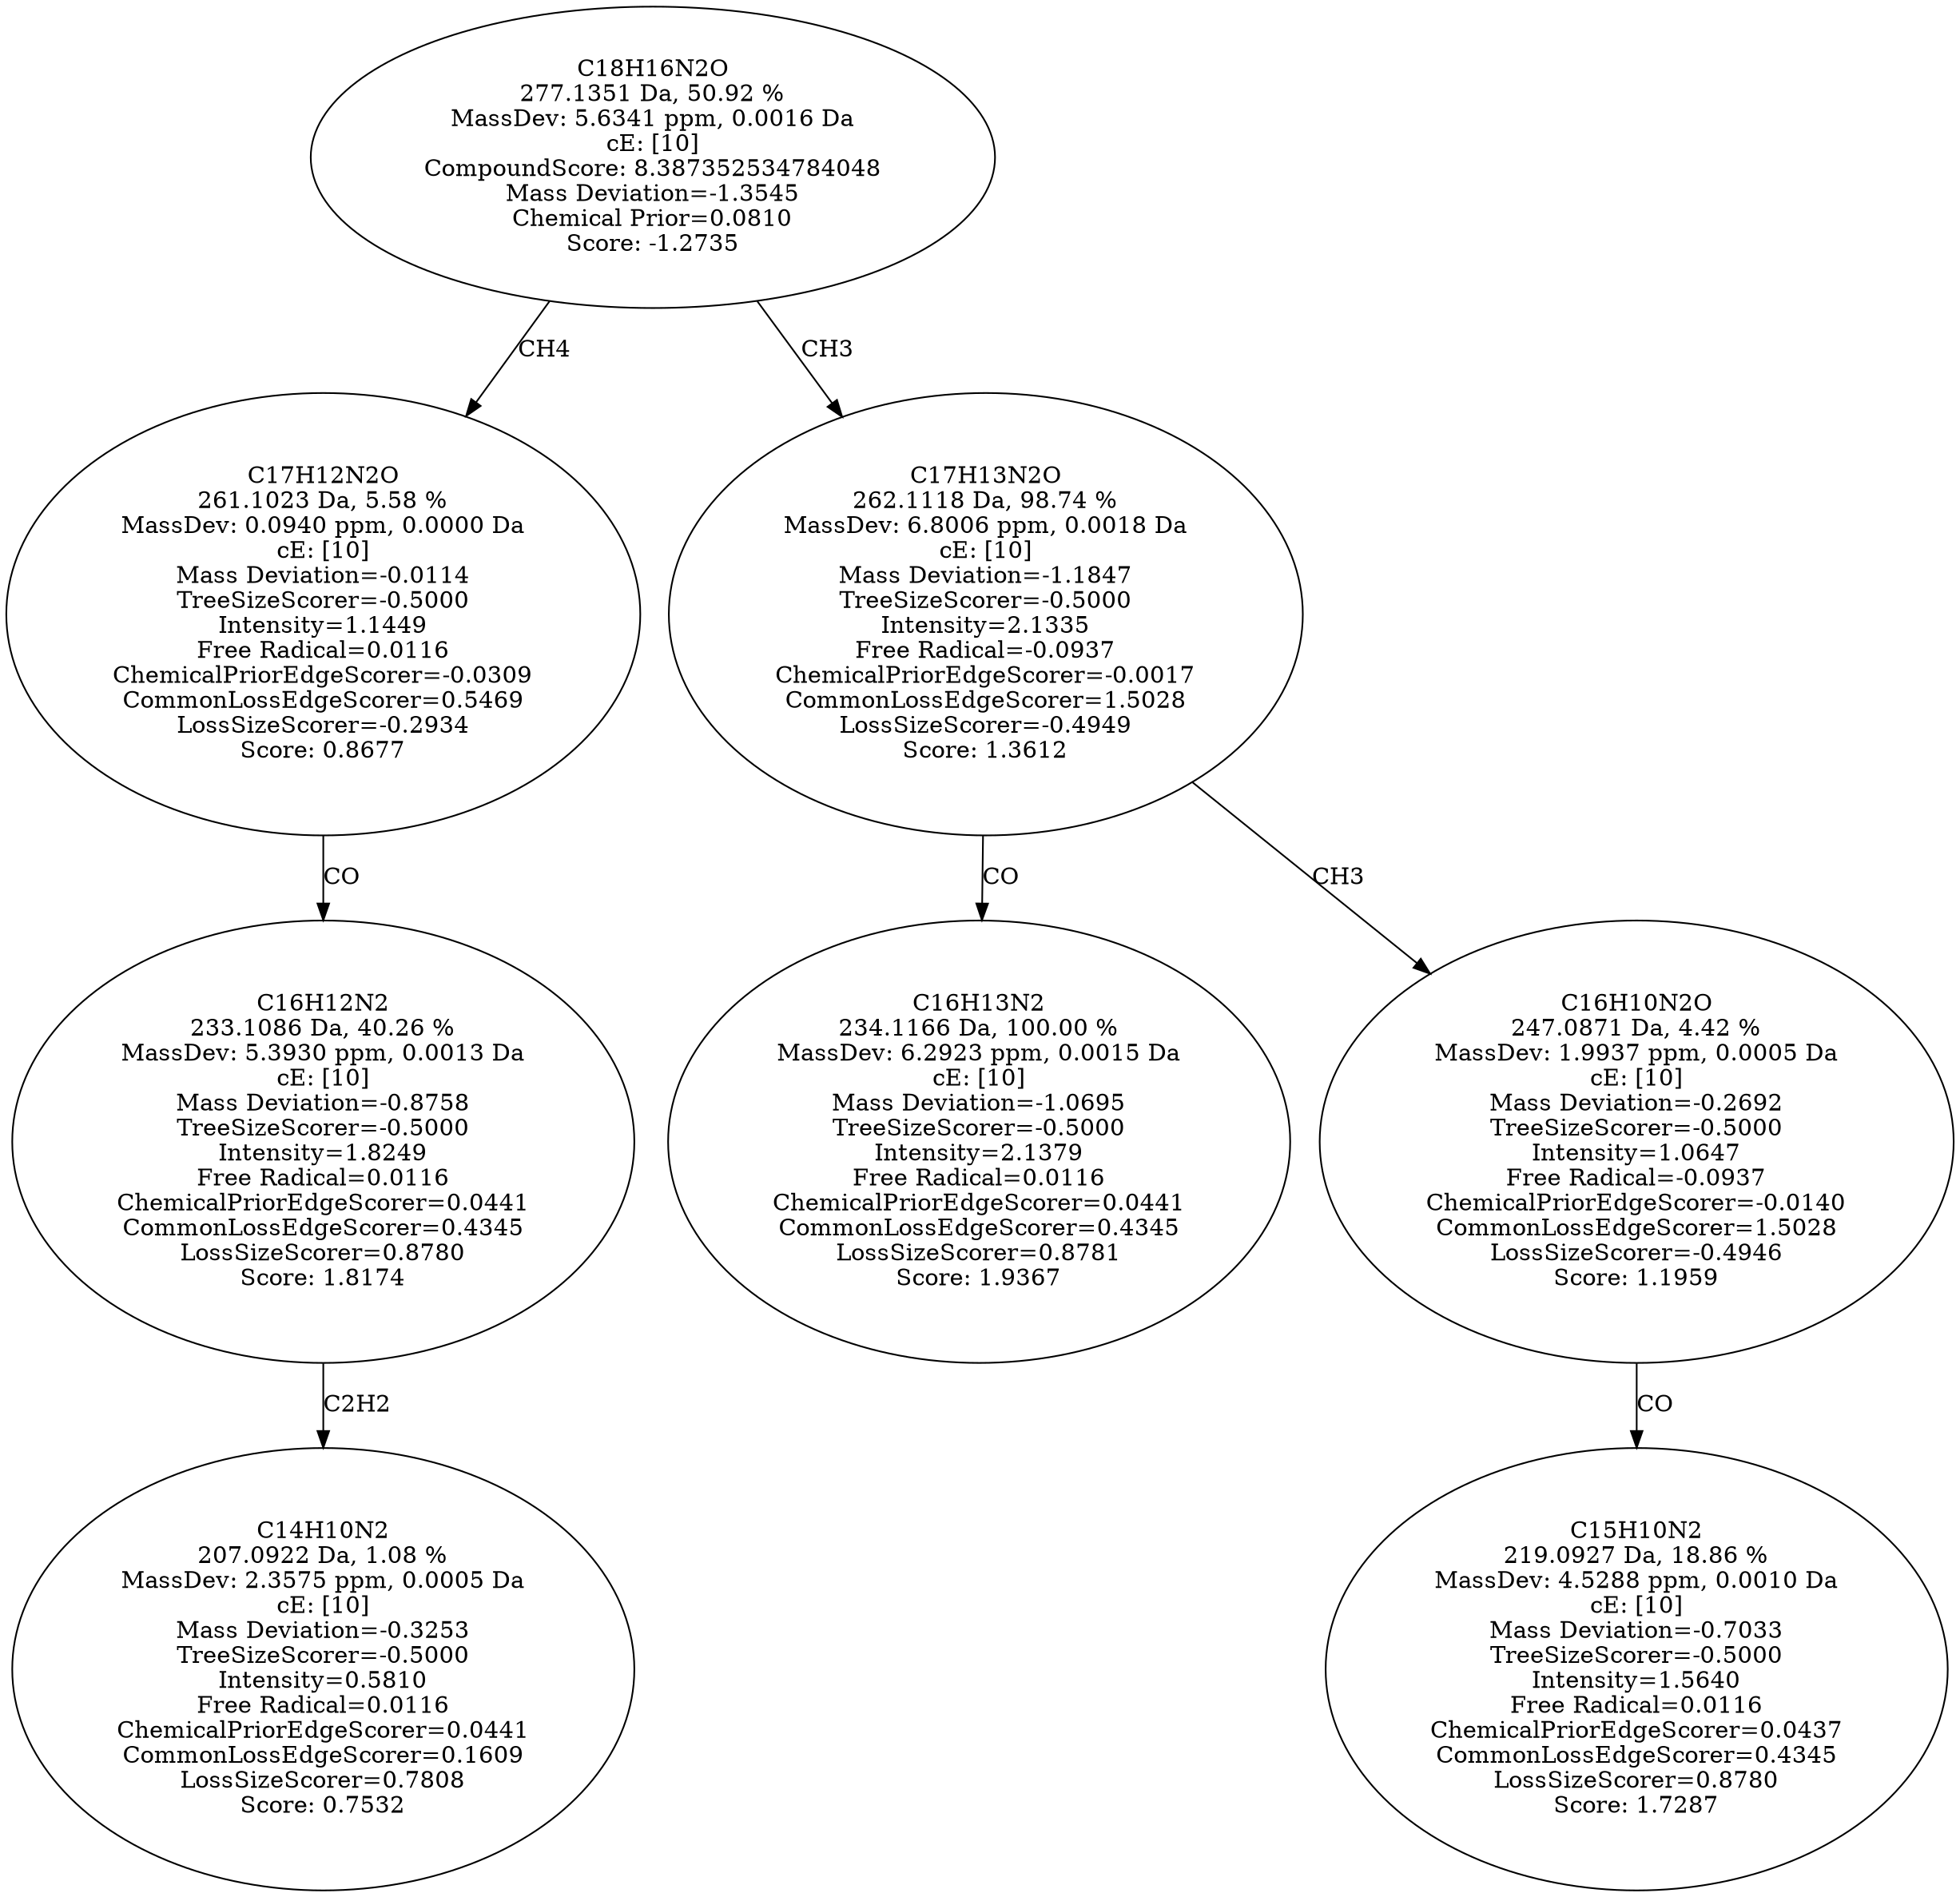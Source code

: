 strict digraph {
v1 [label="C14H10N2\n207.0922 Da, 1.08 %\nMassDev: 2.3575 ppm, 0.0005 Da\ncE: [10]\nMass Deviation=-0.3253\nTreeSizeScorer=-0.5000\nIntensity=0.5810\nFree Radical=0.0116\nChemicalPriorEdgeScorer=0.0441\nCommonLossEdgeScorer=0.1609\nLossSizeScorer=0.7808\nScore: 0.7532"];
v2 [label="C16H12N2\n233.1086 Da, 40.26 %\nMassDev: 5.3930 ppm, 0.0013 Da\ncE: [10]\nMass Deviation=-0.8758\nTreeSizeScorer=-0.5000\nIntensity=1.8249\nFree Radical=0.0116\nChemicalPriorEdgeScorer=0.0441\nCommonLossEdgeScorer=0.4345\nLossSizeScorer=0.8780\nScore: 1.8174"];
v3 [label="C17H12N2O\n261.1023 Da, 5.58 %\nMassDev: 0.0940 ppm, 0.0000 Da\ncE: [10]\nMass Deviation=-0.0114\nTreeSizeScorer=-0.5000\nIntensity=1.1449\nFree Radical=0.0116\nChemicalPriorEdgeScorer=-0.0309\nCommonLossEdgeScorer=0.5469\nLossSizeScorer=-0.2934\nScore: 0.8677"];
v4 [label="C16H13N2\n234.1166 Da, 100.00 %\nMassDev: 6.2923 ppm, 0.0015 Da\ncE: [10]\nMass Deviation=-1.0695\nTreeSizeScorer=-0.5000\nIntensity=2.1379\nFree Radical=0.0116\nChemicalPriorEdgeScorer=0.0441\nCommonLossEdgeScorer=0.4345\nLossSizeScorer=0.8781\nScore: 1.9367"];
v5 [label="C15H10N2\n219.0927 Da, 18.86 %\nMassDev: 4.5288 ppm, 0.0010 Da\ncE: [10]\nMass Deviation=-0.7033\nTreeSizeScorer=-0.5000\nIntensity=1.5640\nFree Radical=0.0116\nChemicalPriorEdgeScorer=0.0437\nCommonLossEdgeScorer=0.4345\nLossSizeScorer=0.8780\nScore: 1.7287"];
v6 [label="C16H10N2O\n247.0871 Da, 4.42 %\nMassDev: 1.9937 ppm, 0.0005 Da\ncE: [10]\nMass Deviation=-0.2692\nTreeSizeScorer=-0.5000\nIntensity=1.0647\nFree Radical=-0.0937\nChemicalPriorEdgeScorer=-0.0140\nCommonLossEdgeScorer=1.5028\nLossSizeScorer=-0.4946\nScore: 1.1959"];
v7 [label="C17H13N2O\n262.1118 Da, 98.74 %\nMassDev: 6.8006 ppm, 0.0018 Da\ncE: [10]\nMass Deviation=-1.1847\nTreeSizeScorer=-0.5000\nIntensity=2.1335\nFree Radical=-0.0937\nChemicalPriorEdgeScorer=-0.0017\nCommonLossEdgeScorer=1.5028\nLossSizeScorer=-0.4949\nScore: 1.3612"];
v8 [label="C18H16N2O\n277.1351 Da, 50.92 %\nMassDev: 5.6341 ppm, 0.0016 Da\ncE: [10]\nCompoundScore: 8.387352534784048\nMass Deviation=-1.3545\nChemical Prior=0.0810\nScore: -1.2735"];
v2 -> v1 [label="C2H2"];
v3 -> v2 [label="CO"];
v8 -> v3 [label="CH4"];
v7 -> v4 [label="CO"];
v6 -> v5 [label="CO"];
v7 -> v6 [label="CH3"];
v8 -> v7 [label="CH3"];
}